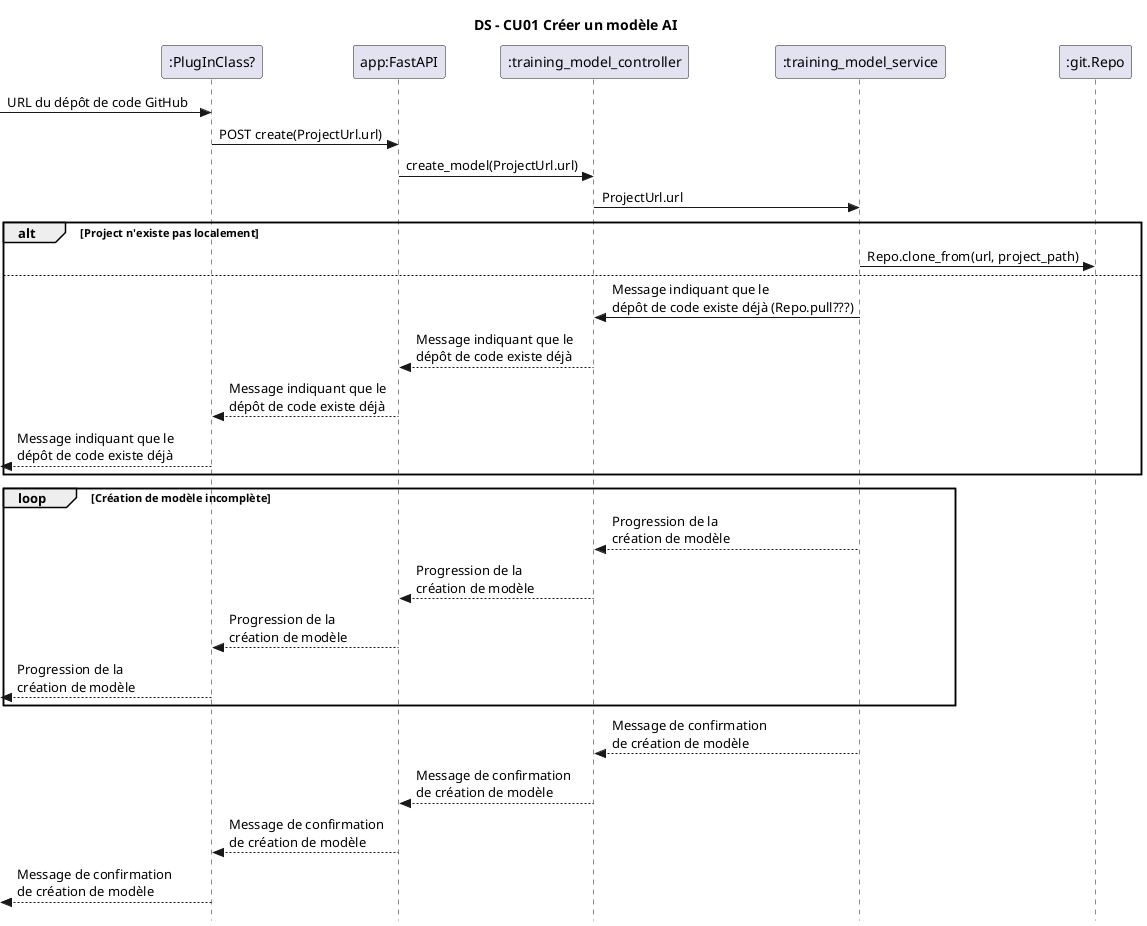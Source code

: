 @startuml
title DS - CU01 Créer un modèle AI
skinparam style strictuml

participant ":PlugInClass?" as plugin
participant "app:FastAPI" as app
participant ":training_model_controller" as modelController
participant ":training_model_service" as modelService
participant ":git.Repo" as github

-> plugin : URL du dépôt de code GitHub

plugin -> app : POST create(ProjectUrl.url)
app -> modelController : create_model(ProjectUrl.url)
modelController -> modelService : ProjectUrl.url

alt Project n'existe pas localement
    modelService -> github : Repo.clone_from(url, project_path)
else
    modelService -> modelController : Message indiquant que le\ndépôt de code existe déjà (Repo.pull???)
    modelController --> app : Message indiquant que le\ndépôt de code existe déjà
    app --> plugin : Message indiquant que le\ndépôt de code existe déjà
    <-- plugin : Message indiquant que le\ndépôt de code existe déjà
end

loop Création de modèle incomplète
    modelService --> modelController : Progression de la\ncréation de modèle
    modelController --> app : Progression de la\ncréation de modèle
    app --> plugin : Progression de la\ncréation de modèle
    <-- plugin : Progression de la\ncréation de modèle
end

modelService --> modelController : Message de confirmation\nde création de modèle
modelController --> app : Message de confirmation\nde création de modèle
app --> plugin : Message de confirmation\nde création de modèle
<-- plugin : Message de confirmation\nde création de modèle
@enduml